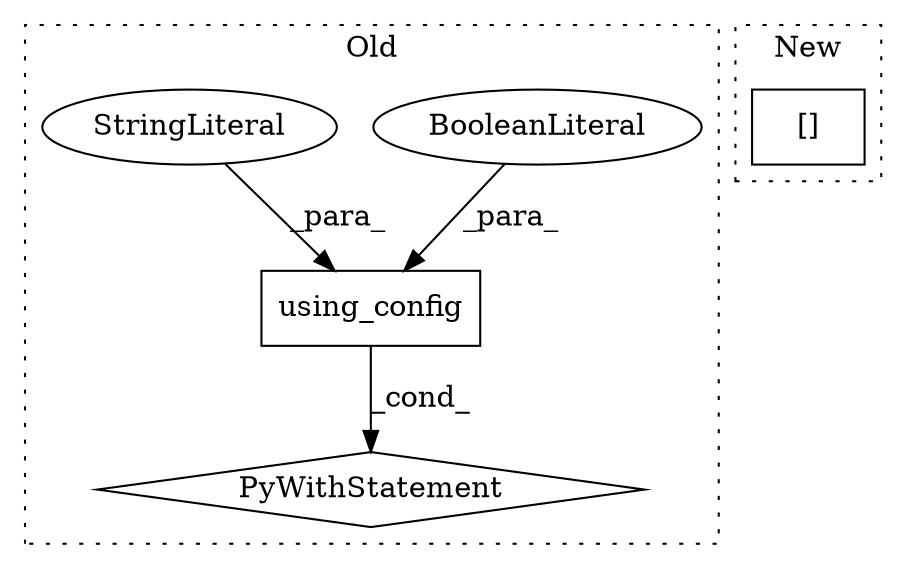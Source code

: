 digraph G {
subgraph cluster0 {
1 [label="using_config" a="32" s="3782,3808" l="13,1" shape="box"];
3 [label="BooleanLiteral" a="9" s="3803" l="5" shape="ellipse"];
4 [label="StringLiteral" a="45" s="3795" l="7" shape="ellipse"];
5 [label="PyWithStatement" a="104" s="3764,3809" l="10,2" shape="diamond"];
label = "Old";
style="dotted";
}
subgraph cluster1 {
2 [label="[]" a="2" s="3775,3802" l="10,1" shape="box"];
label = "New";
style="dotted";
}
1 -> 5 [label="_cond_"];
3 -> 1 [label="_para_"];
4 -> 1 [label="_para_"];
}
